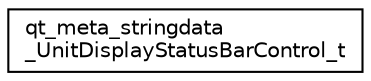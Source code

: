 digraph "Graphical Class Hierarchy"
{
 // LATEX_PDF_SIZE
  edge [fontname="Helvetica",fontsize="10",labelfontname="Helvetica",labelfontsize="10"];
  node [fontname="Helvetica",fontsize="10",shape=record];
  rankdir="LR";
  Node0 [label="qt_meta_stringdata\l_UnitDisplayStatusBarControl_t",height=0.2,width=0.4,color="black", fillcolor="white", style="filled",URL="$structqt__meta__stringdata___unit_display_status_bar_control__t.html",tooltip=" "];
}
